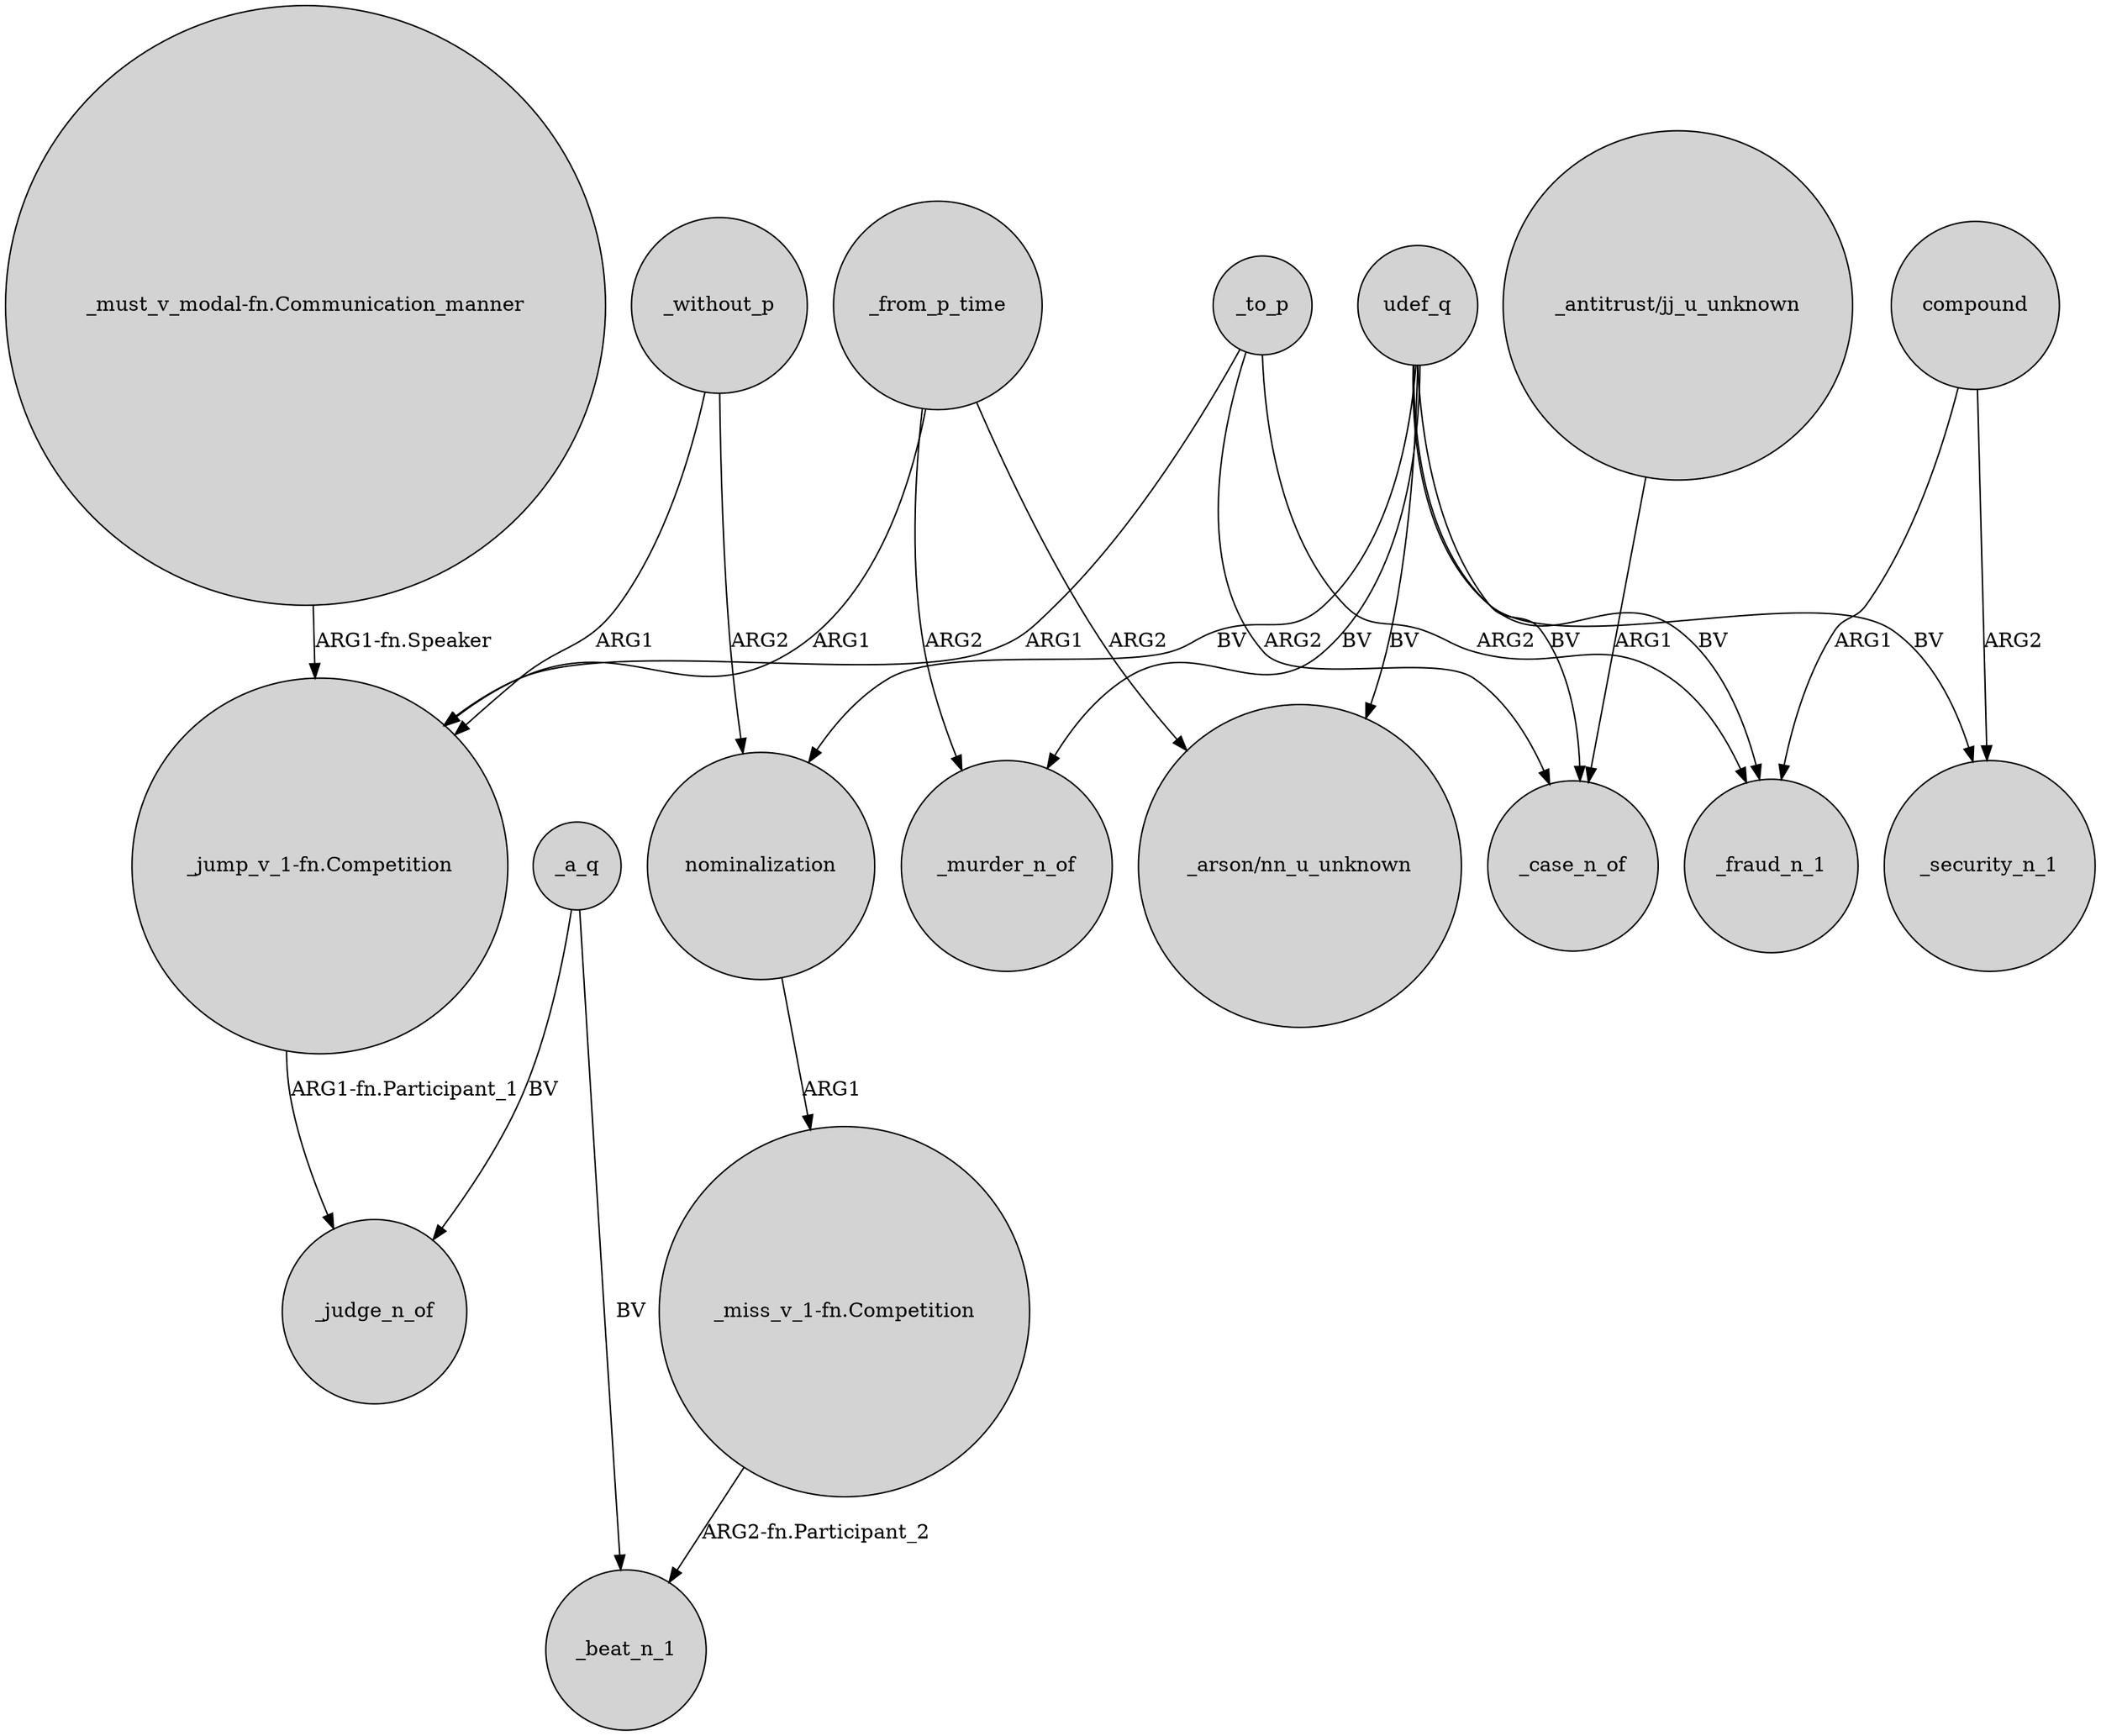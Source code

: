 digraph {
	node [shape=circle style=filled]
	_from_p_time -> "_jump_v_1-fn.Competition" [label=ARG1]
	_from_p_time -> "_arson/nn_u_unknown" [label=ARG2]
	udef_q -> _murder_n_of [label=BV]
	"_miss_v_1-fn.Competition" -> _beat_n_1 [label="ARG2-fn.Participant_2"]
	_to_p -> _case_n_of [label=ARG2]
	udef_q -> nominalization [label=BV]
	udef_q -> _case_n_of [label=BV]
	"_must_v_modal-fn.Communication_manner" -> "_jump_v_1-fn.Competition" [label="ARG1-fn.Speaker"]
	_without_p -> "_jump_v_1-fn.Competition" [label=ARG1]
	udef_q -> _security_n_1 [label=BV]
	_from_p_time -> _murder_n_of [label=ARG2]
	compound -> _fraud_n_1 [label=ARG1]
	_a_q -> _judge_n_of [label=BV]
	udef_q -> "_arson/nn_u_unknown" [label=BV]
	nominalization -> "_miss_v_1-fn.Competition" [label=ARG1]
	_to_p -> _fraud_n_1 [label=ARG2]
	"_antitrust/jj_u_unknown" -> _case_n_of [label=ARG1]
	compound -> _security_n_1 [label=ARG2]
	_a_q -> _beat_n_1 [label=BV]
	_without_p -> nominalization [label=ARG2]
	_to_p -> "_jump_v_1-fn.Competition" [label=ARG1]
	udef_q -> _fraud_n_1 [label=BV]
	"_jump_v_1-fn.Competition" -> _judge_n_of [label="ARG1-fn.Participant_1"]
}
